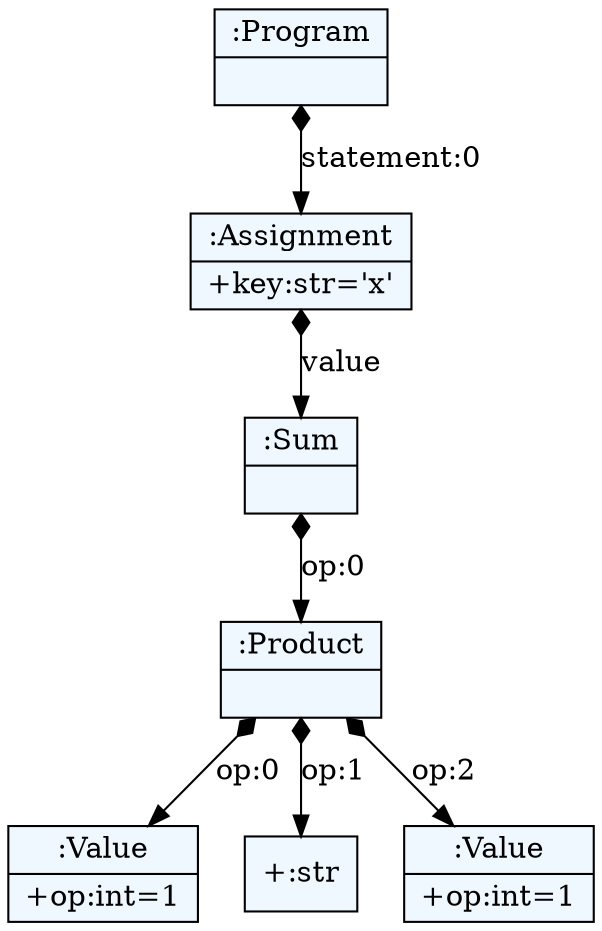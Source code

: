 
    digraph textX {
    fontname = "Bitstream Vera Sans"
    fontsize = 8
    node[
        shape=record,
        style=filled,
        fillcolor=aliceblue
    ]
    nodesep = 0.3
    edge[dir=black,arrowtail=empty]


4514568144 -> 4514566288 [label="statement:0" arrowtail=diamond dir=both]
4514566288 -> 4514568464 [label="value" arrowtail=diamond dir=both]
4514568464 -> 4514567632 [label="op:0" arrowtail=diamond dir=both]
4514567632 -> 4514569808 [label="op:0" arrowtail=diamond dir=both]
4514569808[label="{:Value|+op:int=1\l}"]
4514567632 -> "+:str" [label="op:1" arrowtail=diamond dir=both]
4514567632 -> 4514567952 [label="op:2" arrowtail=diamond dir=both]
4514567952[label="{:Value|+op:int=1\l}"]
4514567632[label="{:Product|}"]
4514568464[label="{:Sum|}"]
4514566288[label="{:Assignment|+key:str='x'\l}"]
4514568144[label="{:Program|}"]

}
